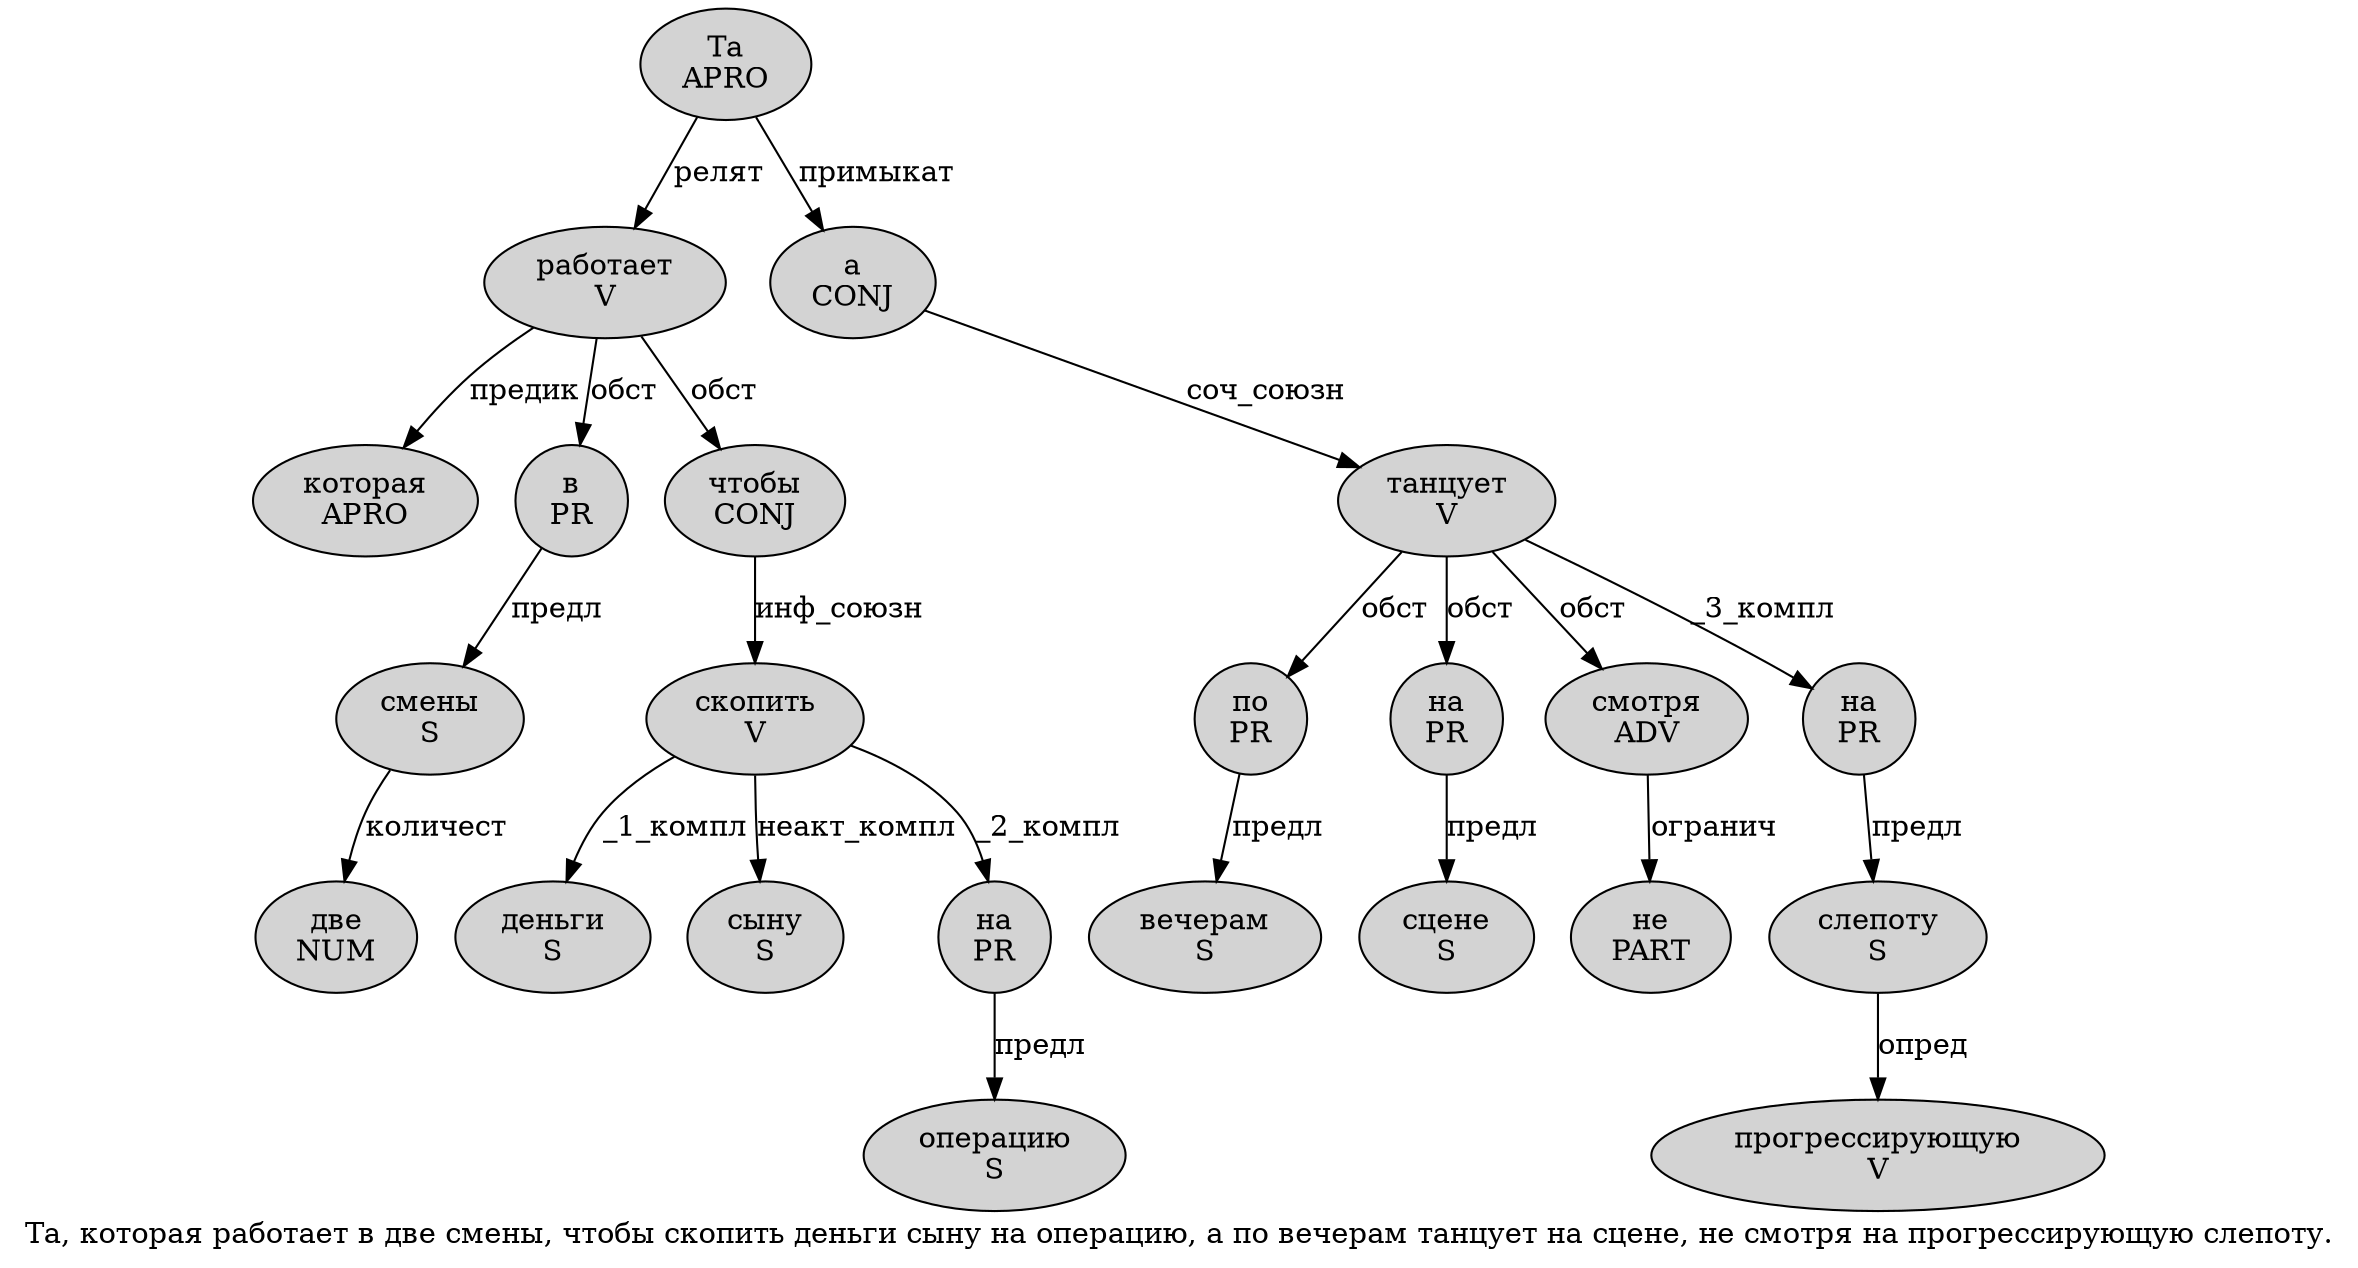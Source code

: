 digraph SENTENCE_1049 {
	graph [label="Та, которая работает в две смены, чтобы скопить деньги сыну на операцию, а по вечерам танцует на сцене, не смотря на прогрессирующую слепоту."]
	node [style=filled]
		0 [label="Та
APRO" color="" fillcolor=lightgray penwidth=1 shape=ellipse]
		2 [label="которая
APRO" color="" fillcolor=lightgray penwidth=1 shape=ellipse]
		3 [label="работает
V" color="" fillcolor=lightgray penwidth=1 shape=ellipse]
		4 [label="в
PR" color="" fillcolor=lightgray penwidth=1 shape=ellipse]
		5 [label="две
NUM" color="" fillcolor=lightgray penwidth=1 shape=ellipse]
		6 [label="смены
S" color="" fillcolor=lightgray penwidth=1 shape=ellipse]
		8 [label="чтобы
CONJ" color="" fillcolor=lightgray penwidth=1 shape=ellipse]
		9 [label="скопить
V" color="" fillcolor=lightgray penwidth=1 shape=ellipse]
		10 [label="деньги
S" color="" fillcolor=lightgray penwidth=1 shape=ellipse]
		11 [label="сыну
S" color="" fillcolor=lightgray penwidth=1 shape=ellipse]
		12 [label="на
PR" color="" fillcolor=lightgray penwidth=1 shape=ellipse]
		13 [label="операцию
S" color="" fillcolor=lightgray penwidth=1 shape=ellipse]
		15 [label="а
CONJ" color="" fillcolor=lightgray penwidth=1 shape=ellipse]
		16 [label="по
PR" color="" fillcolor=lightgray penwidth=1 shape=ellipse]
		17 [label="вечерам
S" color="" fillcolor=lightgray penwidth=1 shape=ellipse]
		18 [label="танцует
V" color="" fillcolor=lightgray penwidth=1 shape=ellipse]
		19 [label="на
PR" color="" fillcolor=lightgray penwidth=1 shape=ellipse]
		20 [label="сцене
S" color="" fillcolor=lightgray penwidth=1 shape=ellipse]
		22 [label="не
PART" color="" fillcolor=lightgray penwidth=1 shape=ellipse]
		23 [label="смотря
ADV" color="" fillcolor=lightgray penwidth=1 shape=ellipse]
		24 [label="на
PR" color="" fillcolor=lightgray penwidth=1 shape=ellipse]
		25 [label="прогрессирующую
V" color="" fillcolor=lightgray penwidth=1 shape=ellipse]
		26 [label="слепоту
S" color="" fillcolor=lightgray penwidth=1 shape=ellipse]
			9 -> 10 [label="_1_компл"]
			9 -> 11 [label="неакт_компл"]
			9 -> 12 [label="_2_компл"]
			4 -> 6 [label="предл"]
			15 -> 18 [label="соч_союзн"]
			16 -> 17 [label="предл"]
			24 -> 26 [label="предл"]
			0 -> 3 [label="релят"]
			0 -> 15 [label="примыкат"]
			12 -> 13 [label="предл"]
			8 -> 9 [label="инф_союзн"]
			19 -> 20 [label="предл"]
			26 -> 25 [label="опред"]
			3 -> 2 [label="предик"]
			3 -> 4 [label="обст"]
			3 -> 8 [label="обст"]
			23 -> 22 [label="огранич"]
			18 -> 16 [label="обст"]
			18 -> 19 [label="обст"]
			18 -> 23 [label="обст"]
			18 -> 24 [label="_3_компл"]
			6 -> 5 [label="количест"]
}